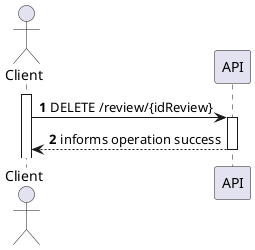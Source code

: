 @startuml
'https://plantuml.com/sequence-diagram

autoactivate on
autonumber

actor "Client" as User
participant "API" as System

activate User

User -> System: DELETE /review/{idReview}
System --> User: informs operation success




@enduml

